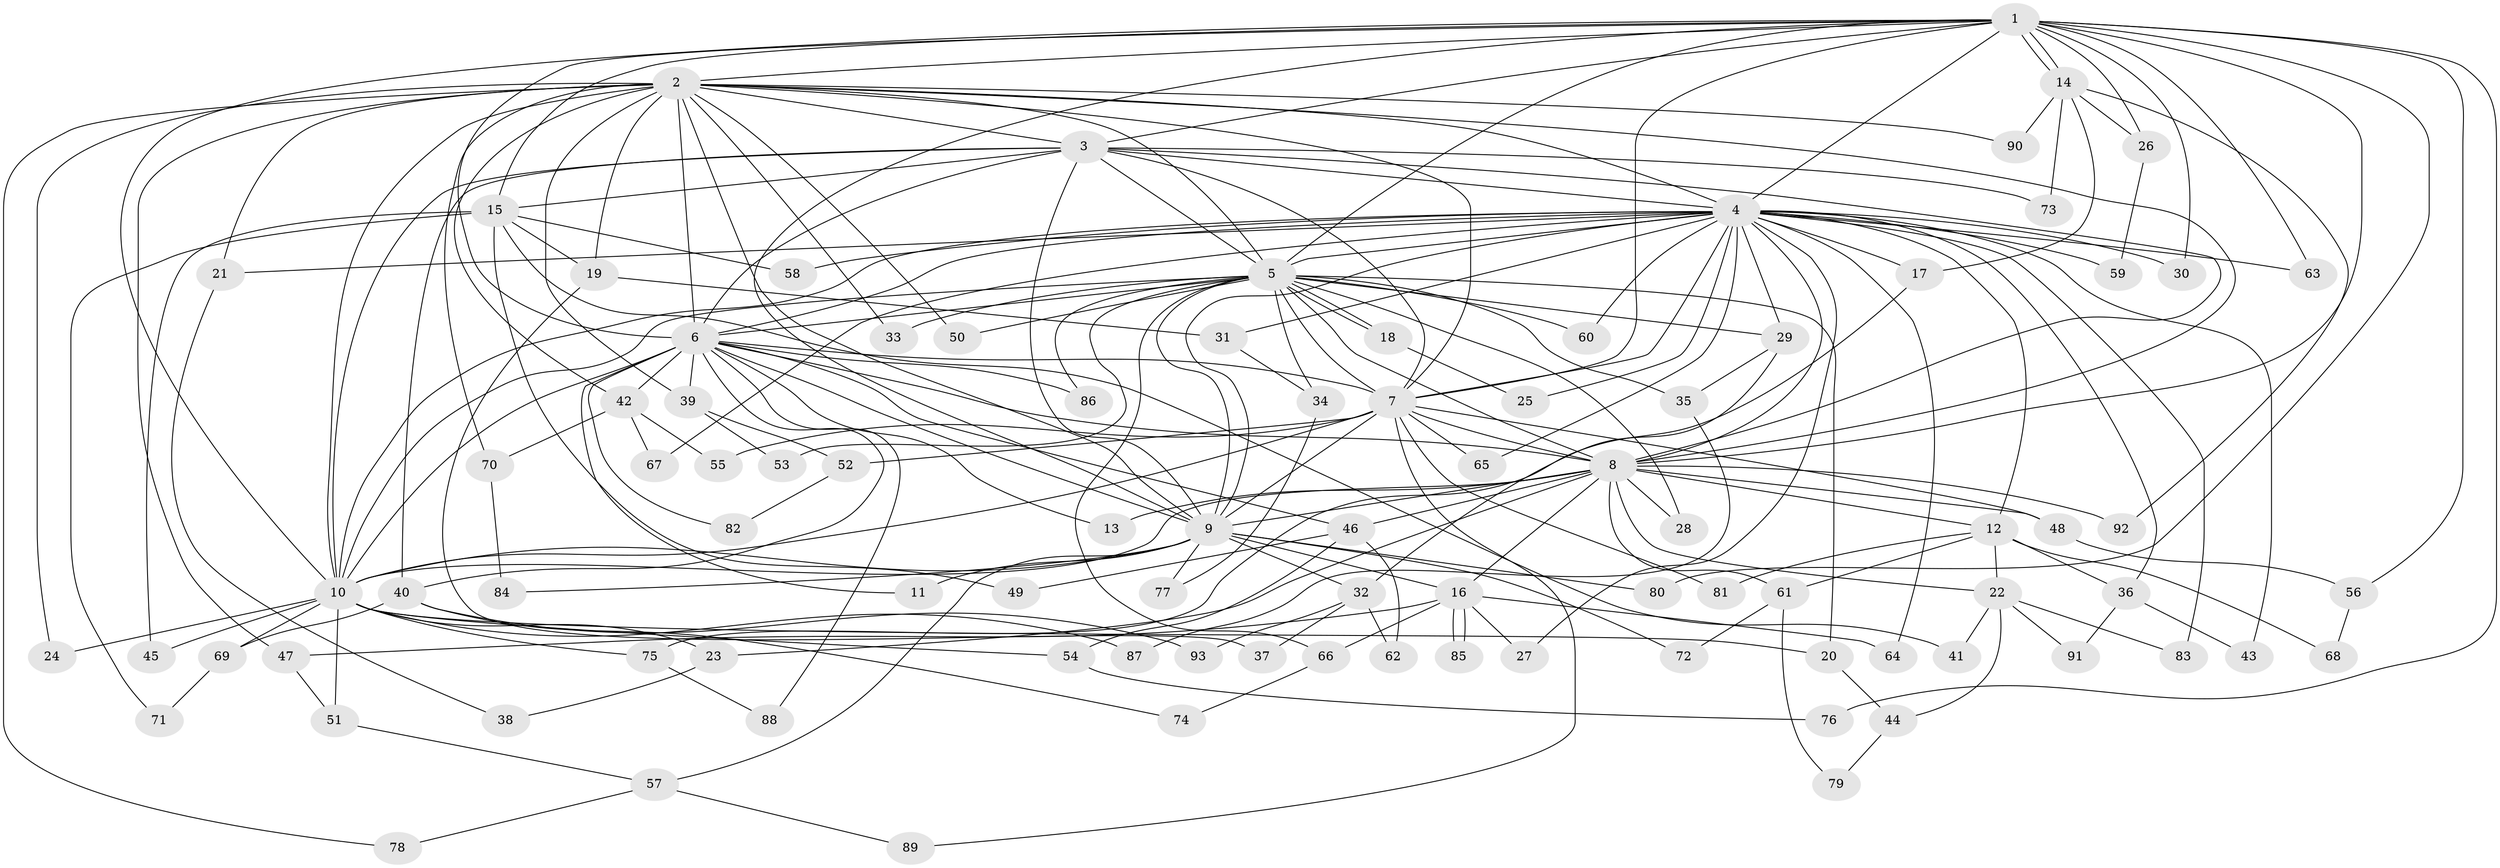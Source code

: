 // Generated by graph-tools (version 1.1) at 2025/49/03/09/25 03:49:44]
// undirected, 93 vertices, 211 edges
graph export_dot {
graph [start="1"]
  node [color=gray90,style=filled];
  1;
  2;
  3;
  4;
  5;
  6;
  7;
  8;
  9;
  10;
  11;
  12;
  13;
  14;
  15;
  16;
  17;
  18;
  19;
  20;
  21;
  22;
  23;
  24;
  25;
  26;
  27;
  28;
  29;
  30;
  31;
  32;
  33;
  34;
  35;
  36;
  37;
  38;
  39;
  40;
  41;
  42;
  43;
  44;
  45;
  46;
  47;
  48;
  49;
  50;
  51;
  52;
  53;
  54;
  55;
  56;
  57;
  58;
  59;
  60;
  61;
  62;
  63;
  64;
  65;
  66;
  67;
  68;
  69;
  70;
  71;
  72;
  73;
  74;
  75;
  76;
  77;
  78;
  79;
  80;
  81;
  82;
  83;
  84;
  85;
  86;
  87;
  88;
  89;
  90;
  91;
  92;
  93;
  1 -- 2;
  1 -- 3;
  1 -- 4;
  1 -- 5;
  1 -- 6;
  1 -- 7;
  1 -- 8;
  1 -- 9;
  1 -- 10;
  1 -- 14;
  1 -- 14;
  1 -- 15;
  1 -- 26;
  1 -- 30;
  1 -- 56;
  1 -- 63;
  1 -- 76;
  1 -- 80;
  2 -- 3;
  2 -- 4;
  2 -- 5;
  2 -- 6;
  2 -- 7;
  2 -- 8;
  2 -- 9;
  2 -- 10;
  2 -- 19;
  2 -- 21;
  2 -- 24;
  2 -- 33;
  2 -- 39;
  2 -- 42;
  2 -- 47;
  2 -- 50;
  2 -- 70;
  2 -- 78;
  2 -- 90;
  3 -- 4;
  3 -- 5;
  3 -- 6;
  3 -- 7;
  3 -- 8;
  3 -- 9;
  3 -- 10;
  3 -- 15;
  3 -- 40;
  3 -- 73;
  4 -- 5;
  4 -- 6;
  4 -- 7;
  4 -- 8;
  4 -- 9;
  4 -- 10;
  4 -- 12;
  4 -- 17;
  4 -- 21;
  4 -- 25;
  4 -- 27;
  4 -- 29;
  4 -- 30;
  4 -- 31;
  4 -- 36;
  4 -- 43;
  4 -- 58;
  4 -- 59;
  4 -- 60;
  4 -- 63;
  4 -- 64;
  4 -- 65;
  4 -- 67;
  4 -- 83;
  5 -- 6;
  5 -- 7;
  5 -- 8;
  5 -- 9;
  5 -- 10;
  5 -- 18;
  5 -- 18;
  5 -- 20;
  5 -- 28;
  5 -- 29;
  5 -- 33;
  5 -- 34;
  5 -- 35;
  5 -- 50;
  5 -- 53;
  5 -- 60;
  5 -- 66;
  5 -- 86;
  6 -- 7;
  6 -- 8;
  6 -- 9;
  6 -- 10;
  6 -- 11;
  6 -- 13;
  6 -- 39;
  6 -- 40;
  6 -- 42;
  6 -- 46;
  6 -- 82;
  6 -- 86;
  6 -- 88;
  7 -- 8;
  7 -- 9;
  7 -- 10;
  7 -- 48;
  7 -- 52;
  7 -- 55;
  7 -- 65;
  7 -- 81;
  7 -- 89;
  8 -- 9;
  8 -- 10;
  8 -- 12;
  8 -- 13;
  8 -- 16;
  8 -- 22;
  8 -- 23;
  8 -- 28;
  8 -- 46;
  8 -- 48;
  8 -- 61;
  8 -- 92;
  9 -- 10;
  9 -- 11;
  9 -- 16;
  9 -- 32;
  9 -- 57;
  9 -- 72;
  9 -- 77;
  9 -- 80;
  9 -- 84;
  10 -- 20;
  10 -- 23;
  10 -- 24;
  10 -- 45;
  10 -- 51;
  10 -- 54;
  10 -- 69;
  10 -- 75;
  10 -- 87;
  12 -- 22;
  12 -- 36;
  12 -- 61;
  12 -- 68;
  12 -- 81;
  14 -- 17;
  14 -- 26;
  14 -- 73;
  14 -- 90;
  14 -- 92;
  15 -- 19;
  15 -- 41;
  15 -- 45;
  15 -- 49;
  15 -- 58;
  15 -- 71;
  16 -- 27;
  16 -- 47;
  16 -- 64;
  16 -- 66;
  16 -- 85;
  16 -- 85;
  17 -- 75;
  18 -- 25;
  19 -- 31;
  19 -- 37;
  20 -- 44;
  21 -- 38;
  22 -- 41;
  22 -- 44;
  22 -- 83;
  22 -- 91;
  23 -- 38;
  26 -- 59;
  29 -- 32;
  29 -- 35;
  31 -- 34;
  32 -- 37;
  32 -- 62;
  32 -- 93;
  34 -- 77;
  35 -- 87;
  36 -- 43;
  36 -- 91;
  39 -- 52;
  39 -- 53;
  40 -- 69;
  40 -- 74;
  40 -- 93;
  42 -- 55;
  42 -- 67;
  42 -- 70;
  44 -- 79;
  46 -- 49;
  46 -- 54;
  46 -- 62;
  47 -- 51;
  48 -- 56;
  51 -- 57;
  52 -- 82;
  54 -- 76;
  56 -- 68;
  57 -- 78;
  57 -- 89;
  61 -- 72;
  61 -- 79;
  66 -- 74;
  69 -- 71;
  70 -- 84;
  75 -- 88;
}
